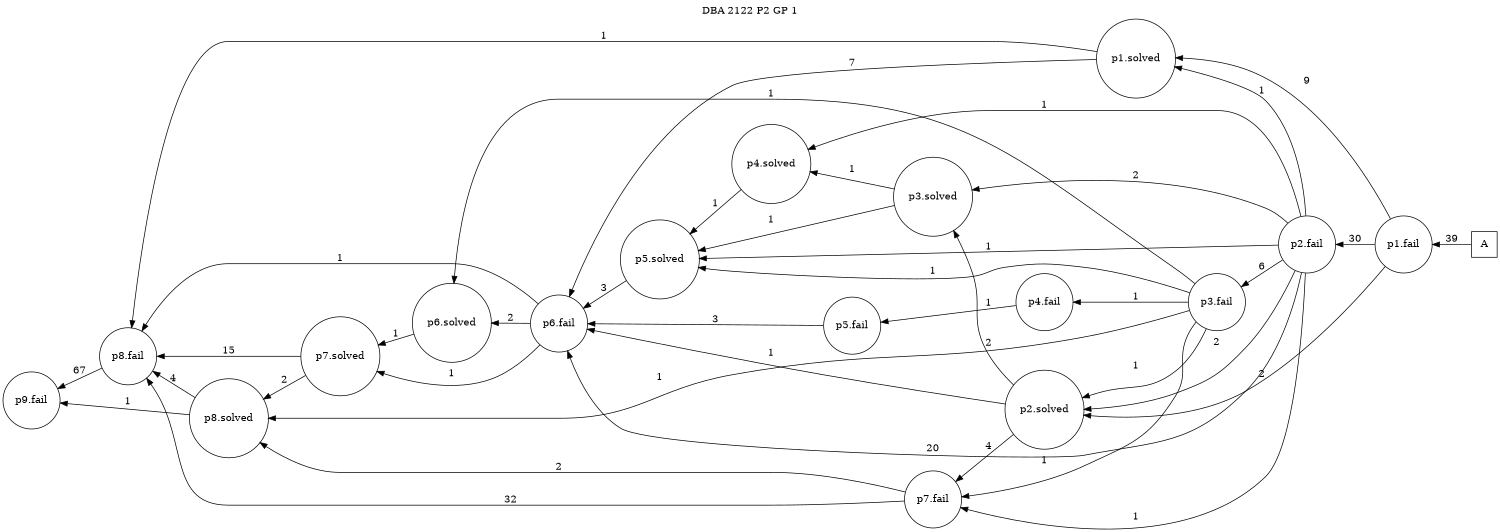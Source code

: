 digraph DBA_2122_P2_GP_1 {
labelloc="tl"
label= " DBA 2122 P2 GP 1 "
rankdir="RL";
graph [ size=" 10 , 10 !"]

"A" [shape="square" label="A"]
"p1.fail" [shape="circle" label="p1.fail"]
"p1.solved" [shape="circle" label="p1.solved"]
"p2.fail" [shape="circle" label="p2.fail"]
"p3.fail" [shape="circle" label="p3.fail"]
"p4.fail" [shape="circle" label="p4.fail"]
"p5.fail" [shape="circle" label="p5.fail"]
"p6.fail" [shape="circle" label="p6.fail"]
"p6.solved" [shape="circle" label="p6.solved"]
"p2.solved" [shape="circle" label="p2.solved"]
"p7.fail" [shape="circle" label="p7.fail"]
"p3.solved" [shape="circle" label="p3.solved"]
"p5.solved" [shape="circle" label="p5.solved"]
"p7.solved" [shape="circle" label="p7.solved"]
"p8.fail" [shape="circle" label="p8.fail"]
"p9.fail" [shape="circle" label="p9.fail"]
"p8.solved" [shape="circle" label="p8.solved"]
"p4.solved" [shape="circle" label="p4.solved"]
"A" -> "p1.fail" [ label=39]
"p1.fail" -> "p1.solved" [ label=9]
"p1.fail" -> "p2.fail" [ label=30]
"p1.fail" -> "p2.solved" [ label=2]
"p1.solved" -> "p6.fail" [ label=7]
"p1.solved" -> "p8.fail" [ label=1]
"p2.fail" -> "p1.solved" [ label=1]
"p2.fail" -> "p3.fail" [ label=6]
"p2.fail" -> "p6.fail" [ label=20]
"p2.fail" -> "p2.solved" [ label=2]
"p2.fail" -> "p7.fail" [ label=1]
"p2.fail" -> "p3.solved" [ label=2]
"p2.fail" -> "p5.solved" [ label=1]
"p2.fail" -> "p4.solved" [ label=1]
"p3.fail" -> "p4.fail" [ label=1]
"p3.fail" -> "p6.solved" [ label=1]
"p3.fail" -> "p2.solved" [ label=1]
"p3.fail" -> "p7.fail" [ label=1]
"p3.fail" -> "p5.solved" [ label=1]
"p3.fail" -> "p8.solved" [ label=1]
"p4.fail" -> "p5.fail" [ label=1]
"p5.fail" -> "p6.fail" [ label=3]
"p6.fail" -> "p6.solved" [ label=2]
"p6.fail" -> "p7.solved" [ label=1]
"p6.fail" -> "p8.fail" [ label=1]
"p6.solved" -> "p7.solved" [ label=1]
"p2.solved" -> "p6.fail" [ label=1]
"p2.solved" -> "p7.fail" [ label=4]
"p2.solved" -> "p3.solved" [ label=2]
"p7.fail" -> "p8.fail" [ label=32]
"p7.fail" -> "p8.solved" [ label=2]
"p3.solved" -> "p5.solved" [ label=1]
"p3.solved" -> "p4.solved" [ label=1]
"p5.solved" -> "p6.fail" [ label=3]
"p7.solved" -> "p8.fail" [ label=15]
"p7.solved" -> "p8.solved" [ label=2]
"p8.fail" -> "p9.fail" [ label=67]
"p8.solved" -> "p8.fail" [ label=4]
"p8.solved" -> "p9.fail" [ label=1]
"p4.solved" -> "p5.solved" [ label=1]
}
